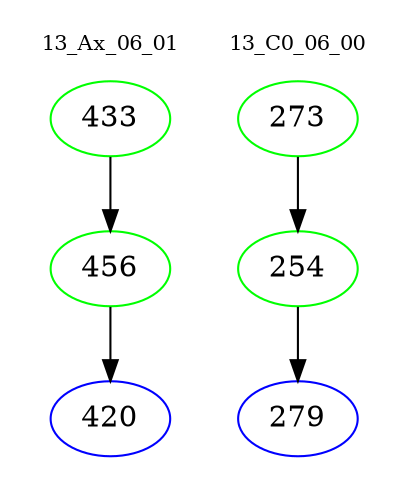 digraph{
subgraph cluster_0 {
color = white
label = "13_Ax_06_01";
fontsize=10;
T0_433 [label="433", color="green"]
T0_433 -> T0_456 [color="black"]
T0_456 [label="456", color="green"]
T0_456 -> T0_420 [color="black"]
T0_420 [label="420", color="blue"]
}
subgraph cluster_1 {
color = white
label = "13_C0_06_00";
fontsize=10;
T1_273 [label="273", color="green"]
T1_273 -> T1_254 [color="black"]
T1_254 [label="254", color="green"]
T1_254 -> T1_279 [color="black"]
T1_279 [label="279", color="blue"]
}
}
